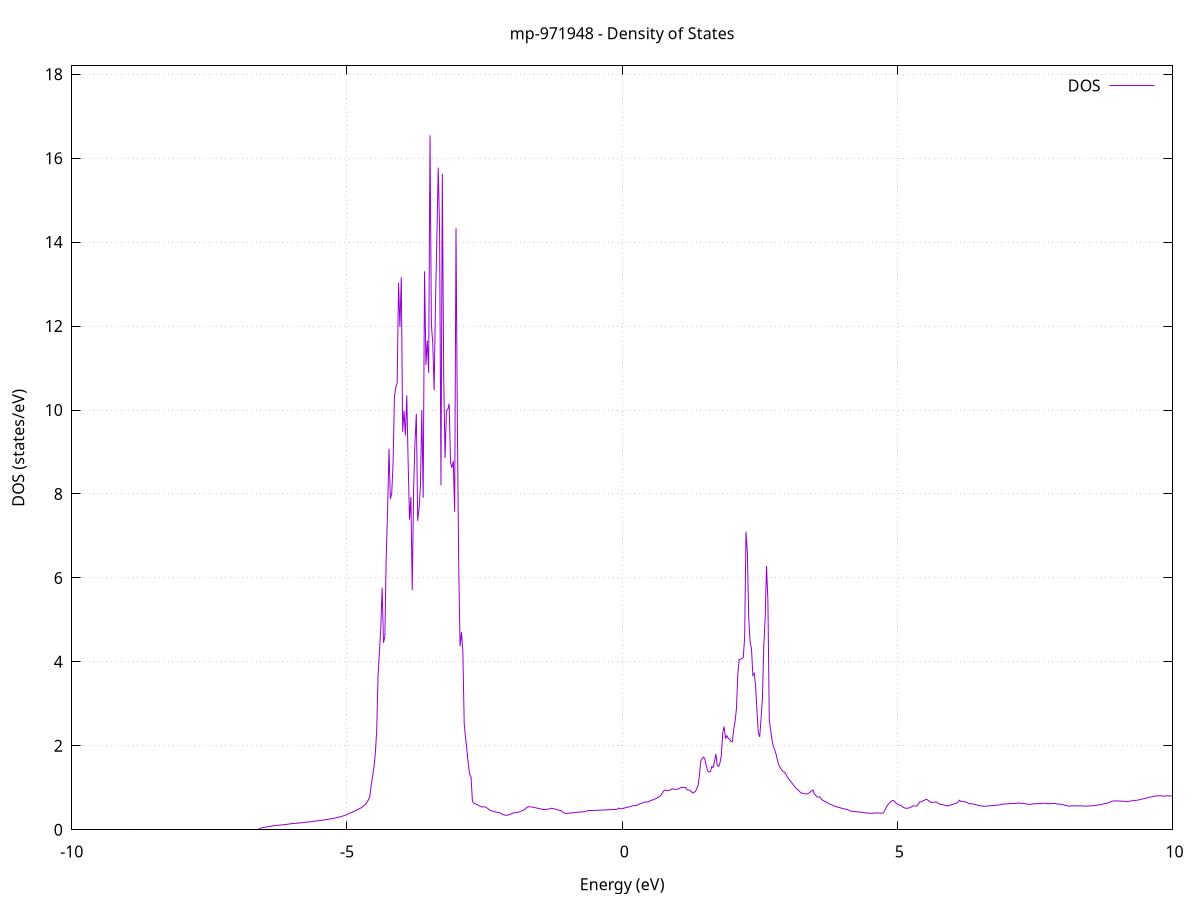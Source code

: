 set title 'mp-971948 - Density of States'
set xlabel 'Energy (eV)'
set ylabel 'DOS (states/eV)'
set grid
set xrange [-10:10]
set yrange [0:18.198]
set xzeroaxis lt -1
set terminal png size 800,600
set output 'mp-971948_dos_gnuplot.png'
plot '-' using 1:2 with lines title 'DOS'
-8.909500 0.000000
-8.884700 0.000000
-8.859800 0.000000
-8.835000 0.000000
-8.810100 0.000000
-8.785200 0.000000
-8.760400 0.000000
-8.735500 0.000000
-8.710700 0.000000
-8.685800 0.000000
-8.661000 0.000000
-8.636100 0.000000
-8.611300 0.000000
-8.586400 0.000000
-8.561500 0.000000
-8.536700 0.000000
-8.511800 0.000000
-8.487000 0.000000
-8.462100 0.000000
-8.437300 0.000000
-8.412400 0.000000
-8.387600 0.000000
-8.362700 0.000000
-8.337800 0.000000
-8.313000 0.000000
-8.288100 0.000000
-8.263300 0.000000
-8.238400 0.000000
-8.213600 0.000000
-8.188700 0.000000
-8.163900 0.000000
-8.139000 0.000000
-8.114100 0.000000
-8.089300 0.000000
-8.064400 0.000000
-8.039600 0.000000
-8.014700 0.000000
-7.989900 0.000000
-7.965000 0.000000
-7.940100 0.000000
-7.915300 0.000000
-7.890400 0.000000
-7.865600 0.000000
-7.840700 0.000000
-7.815900 0.000000
-7.791000 0.000000
-7.766200 0.000000
-7.741300 0.000000
-7.716400 0.000000
-7.691600 0.000000
-7.666700 0.000000
-7.641900 0.000000
-7.617000 0.000000
-7.592200 0.000000
-7.567300 0.000000
-7.542500 0.000000
-7.517600 0.000000
-7.492700 0.000000
-7.467900 0.000000
-7.443000 0.000000
-7.418200 0.000000
-7.393300 0.000000
-7.368500 0.000000
-7.343600 0.000000
-7.318800 0.000000
-7.293900 0.000000
-7.269000 0.000000
-7.244200 0.000000
-7.219300 0.000000
-7.194500 0.000000
-7.169600 0.000000
-7.144800 0.000000
-7.119900 0.000000
-7.095000 0.000000
-7.070200 0.000000
-7.045300 0.000000
-7.020500 0.000000
-6.995600 0.000000
-6.970800 0.000000
-6.945900 0.000000
-6.921100 0.000000
-6.896200 0.000000
-6.871300 0.000000
-6.846500 0.000000
-6.821600 0.000000
-6.796800 0.000000
-6.771900 0.000000
-6.747100 0.000000
-6.722200 0.000000
-6.697400 0.000000
-6.672500 0.000000
-6.647600 0.000000
-6.622800 0.003800
-6.597900 0.016600
-6.573100 0.035100
-6.548200 0.048500
-6.523400 0.052600
-6.498500 0.057500
-6.473700 0.063300
-6.448800 0.070200
-6.423900 0.073400
-6.399100 0.079800
-6.374200 0.086600
-6.349400 0.092800
-6.324500 0.096900
-6.299700 0.098900
-6.274800 0.102800
-6.250000 0.106800
-6.225100 0.110300
-6.200200 0.113600
-6.175400 0.117000
-6.150500 0.120400
-6.125700 0.124300
-6.100800 0.128300
-6.076000 0.132500
-6.051100 0.137000
-6.026200 0.141800
-6.001400 0.146000
-5.976500 0.149300
-5.951700 0.152100
-5.926800 0.154700
-5.902000 0.157500
-5.877100 0.160700
-5.852300 0.164000
-5.827400 0.167300
-5.802500 0.170700
-5.777700 0.174000
-5.752800 0.177700
-5.728000 0.181500
-5.703100 0.185500
-5.678300 0.189600
-5.653400 0.193800
-5.628600 0.198000
-5.603700 0.202400
-5.578800 0.206800
-5.554000 0.211200
-5.529100 0.215200
-5.504300 0.219000
-5.479400 0.223000
-5.454600 0.227300
-5.429700 0.231700
-5.404900 0.236400
-5.380000 0.241300
-5.355100 0.246400
-5.330300 0.251700
-5.305400 0.257100
-5.280600 0.262700
-5.255700 0.269100
-5.230900 0.276100
-5.206000 0.283200
-5.181100 0.290700
-5.156300 0.298500
-5.131400 0.306600
-5.106600 0.315100
-5.081700 0.324400
-5.056900 0.335400
-5.032000 0.347100
-5.007200 0.360600
-4.982300 0.378100
-4.957400 0.392500
-4.932600 0.403900
-4.907700 0.414200
-4.882900 0.433700
-4.858000 0.450900
-4.833200 0.466700
-4.808300 0.481800
-4.783500 0.496200
-4.758600 0.512200
-4.733700 0.530500
-4.708900 0.555800
-4.684000 0.584000
-4.659200 0.615900
-4.634300 0.659300
-4.609500 0.718200
-4.584600 0.794000
-4.559800 1.067300
-4.534900 1.252300
-4.510000 1.499900
-4.485200 1.807600
-4.460300 2.344700
-4.435500 3.669700
-4.410600 4.228100
-4.385800 4.796500
-4.360900 5.765600
-4.336100 4.452000
-4.311200 4.611300
-4.286300 6.543900
-4.261500 7.624300
-4.236600 9.077500
-4.211800 7.882200
-4.186900 8.010400
-4.162100 8.731900
-4.137200 10.322400
-4.112300 10.541700
-4.087500 10.644100
-4.062600 13.032400
-4.037800 11.977600
-4.012900 13.167300
-3.988100 9.483700
-3.963200 9.982300
-3.938400 9.394400
-3.913500 10.347600
-3.888600 8.760500
-3.863800 7.391700
-3.838900 7.930800
-3.814100 5.712100
-3.789200 8.090400
-3.764400 9.218900
-3.739500 9.911000
-3.714700 7.358700
-3.689800 7.649600
-3.664900 8.204100
-3.640100 9.996900
-3.615200 7.909200
-3.590400 13.304100
-3.565500 11.069200
-3.540700 11.659300
-3.515800 10.883400
-3.491000 16.543300
-3.466100 12.022000
-3.441200 11.606700
-3.416400 10.474600
-3.391500 12.553100
-3.366700 14.074800
-3.341800 15.774100
-3.317000 14.315700
-3.292100 8.211200
-3.267300 15.627400
-3.242400 10.808400
-3.217500 8.853200
-3.192700 9.975600
-3.167800 10.017800
-3.143000 10.145900
-3.118100 8.757500
-3.093300 8.623800
-3.068400 8.789000
-3.043500 7.577200
-3.018700 14.328100
-2.993800 9.642100
-2.969000 6.207200
-2.944100 4.366400
-2.919300 4.706800
-2.894400 4.241400
-2.869600 2.516800
-2.844700 2.190400
-2.819800 1.880300
-2.795000 1.553400
-2.770100 1.323200
-2.745300 1.252300
-2.720400 0.677700
-2.695600 0.634700
-2.670700 0.619800
-2.645900 0.604700
-2.621000 0.591800
-2.596100 0.566800
-2.571300 0.553700
-2.546400 0.545100
-2.521600 0.545400
-2.496700 0.547100
-2.471900 0.535300
-2.447000 0.510200
-2.422200 0.487900
-2.397300 0.466200
-2.372400 0.452300
-2.347600 0.441200
-2.322700 0.431500
-2.297900 0.423100
-2.273000 0.415200
-2.248200 0.409300
-2.223300 0.405700
-2.198400 0.384700
-2.173600 0.367400
-2.148700 0.356200
-2.123900 0.346500
-2.099000 0.345100
-2.074200 0.352400
-2.049300 0.362400
-2.024500 0.374000
-1.999600 0.392800
-1.974700 0.401300
-1.949900 0.406700
-1.925000 0.409200
-1.900200 0.414200
-1.875300 0.423300
-1.850500 0.435600
-1.825600 0.448300
-1.800800 0.460700
-1.775900 0.480300
-1.751000 0.510700
-1.726200 0.537600
-1.701300 0.548100
-1.676500 0.547000
-1.651600 0.545500
-1.626800 0.538300
-1.601900 0.532600
-1.577100 0.526000
-1.552200 0.517400
-1.527300 0.509800
-1.502500 0.504400
-1.477600 0.496400
-1.452800 0.487900
-1.427900 0.483200
-1.403100 0.484600
-1.378200 0.487300
-1.353400 0.490800
-1.328500 0.494600
-1.303600 0.507200
-1.278800 0.513400
-1.253900 0.505500
-1.229100 0.497200
-1.204200 0.488100
-1.179400 0.478400
-1.154500 0.467900
-1.129600 0.454600
-1.104800 0.455800
-1.079900 0.424700
-1.055100 0.402000
-1.030200 0.389900
-1.005400 0.390300
-0.980500 0.393700
-0.955700 0.396600
-0.930800 0.399200
-0.905900 0.402500
-0.881100 0.406400
-0.856200 0.410200
-0.831400 0.413900
-0.806500 0.417400
-0.781700 0.420700
-0.756800 0.423800
-0.732000 0.426800
-0.707100 0.428600
-0.682200 0.431600
-0.657400 0.438700
-0.632500 0.454900
-0.607700 0.458100
-0.582800 0.458800
-0.558000 0.459100
-0.533100 0.459700
-0.508300 0.460600
-0.483400 0.462500
-0.458500 0.463900
-0.433700 0.465100
-0.408800 0.465900
-0.384000 0.467900
-0.359100 0.470100
-0.334300 0.472400
-0.309400 0.474100
-0.284500 0.475600
-0.259700 0.477000
-0.234800 0.478300
-0.210000 0.479500
-0.185100 0.480600
-0.160300 0.482000
-0.135400 0.483700
-0.110600 0.486400
-0.085700 0.493000
-0.060800 0.518900
-0.036000 0.497300
-0.011100 0.502100
0.013700 0.508600
0.038600 0.517100
0.063400 0.525900
0.088300 0.534600
0.113100 0.541600
0.138000 0.547900
0.162900 0.557700
0.187700 0.572000
0.212600 0.574000
0.237400 0.575300
0.262300 0.578700
0.287100 0.595800
0.312000 0.616300
0.336800 0.625000
0.361700 0.633800
0.386600 0.644700
0.411400 0.658400
0.436300 0.667500
0.461100 0.659400
0.486000 0.671500
0.510800 0.690100
0.535700 0.706800
0.560500 0.711000
0.585400 0.727300
0.610300 0.742900
0.635100 0.757200
0.660000 0.774700
0.684800 0.800500
0.709700 0.834800
0.734500 0.882500
0.759400 0.932000
0.784300 0.946200
0.809100 0.929300
0.834000 0.935900
0.858800 0.941100
0.883700 0.955000
0.908500 0.979300
0.933400 0.966600
0.958200 0.962000
0.983100 0.966600
1.008000 0.967400
1.032800 0.979700
1.057700 0.999800
1.082500 1.013100
1.107400 1.010200
1.132200 1.007500
1.157100 1.003100
1.181900 0.949800
1.206800 0.945900
1.231700 0.937300
1.256500 0.913800
1.281400 0.874300
1.306200 0.892500
1.331100 0.909300
1.355900 0.977800
1.380800 1.063600
1.405600 1.309300
1.430500 1.649500
1.455400 1.695900
1.480200 1.731100
1.505100 1.674800
1.529900 1.519700
1.554800 1.402000
1.579600 1.375200
1.604500 1.388600
1.629300 1.506700
1.654200 1.481600
1.679100 1.637300
1.703900 1.806600
1.728800 1.528800
1.753600 1.508600
1.778500 1.597500
1.803300 1.787400
1.828200 2.313900
1.853100 2.457700
1.877900 2.170900
1.902800 2.244100
1.927600 2.175400
1.952500 2.160500
1.977300 2.105100
2.002200 2.096500
2.027000 2.389500
2.051900 2.580900
2.076800 2.878300
2.101600 3.707900
2.126500 4.056700
2.151300 4.066500
2.176200 4.074700
2.201000 4.103500
2.225900 4.583500
2.250700 7.100000
2.275600 6.591600
2.300500 5.022500
2.325300 4.477200
2.350200 4.311400
2.375000 3.680000
2.399900 3.728200
2.424700 3.432900
2.449600 2.833000
2.474400 2.310700
2.499300 2.210800
2.524200 2.651700
2.549000 3.125100
2.573900 4.393000
2.598700 5.038500
2.623600 6.286500
2.648400 5.462200
2.673300 2.614700
2.698200 2.367300
2.723000 2.146700
2.747900 1.975800
2.772700 1.898800
2.797600 1.798900
2.822400 1.646700
2.847300 1.543300
2.872100 1.478500
2.897000 1.427600
2.921900 1.392200
2.946700 1.372600
2.971600 1.334300
2.996400 1.273500
3.021300 1.219900
3.046100 1.176300
3.071000 1.132700
3.095800 1.096000
3.120700 1.054300
3.145600 1.009400
3.170400 0.977200
3.195300 0.948500
3.220100 0.917800
3.245000 0.881500
3.269800 0.868500
3.294700 0.870600
3.319500 0.859100
3.344400 0.852900
3.369300 0.856800
3.394100 0.872700
3.419000 0.903400
3.443800 0.925000
3.468700 0.947700
3.493500 0.847600
3.518400 0.816900
3.543200 0.782700
3.568100 0.782100
3.593000 0.782600
3.617800 0.730200
3.642700 0.705400
3.667500 0.687300
3.692400 0.670300
3.717200 0.657300
3.742100 0.632000
3.767000 0.617000
3.791800 0.601400
3.816700 0.589400
3.841500 0.572700
3.866400 0.560200
3.891200 0.549200
3.916100 0.538700
3.940900 0.531400
3.965800 0.522200
3.990700 0.512800
4.015500 0.504700
4.040400 0.495500
4.065200 0.492100
4.090100 0.483200
4.114900 0.470100
4.139800 0.455200
4.164600 0.440400
4.189500 0.436400
4.214400 0.433200
4.239200 0.431700
4.264100 0.430400
4.288900 0.427400
4.313800 0.421900
4.338600 0.416100
4.363500 0.410900
4.388300 0.407100
4.413200 0.403500
4.438100 0.400000
4.462900 0.398000
4.487800 0.396500
4.512600 0.395200
4.537500 0.394000
4.562300 0.394700
4.587200 0.397200
4.612100 0.403000
4.636900 0.401400
4.661800 0.399400
4.686600 0.397200
4.711500 0.393100
4.736300 0.399700
4.761200 0.434500
4.786000 0.500900
4.810900 0.562600
4.835800 0.610200
4.860600 0.643800
4.885500 0.675500
4.910300 0.694300
4.935200 0.695300
4.960000 0.654700
4.984900 0.624600
5.009700 0.604800
5.034600 0.587100
5.059500 0.588100
5.084300 0.554800
5.109200 0.533600
5.134000 0.519400
5.158900 0.512900
5.183700 0.512700
5.208600 0.518400
5.233400 0.535200
5.258300 0.545700
5.283200 0.567700
5.308000 0.568200
5.332900 0.563500
5.357700 0.574000
5.382600 0.615600
5.407400 0.659400
5.432300 0.664000
5.457100 0.688500
5.482000 0.694200
5.506900 0.715600
5.531700 0.724000
5.556600 0.704600
5.581400 0.675300
5.606300 0.657400
5.631100 0.650800
5.656000 0.652600
5.680900 0.657200
5.705700 0.663800
5.730600 0.636600
5.755400 0.620400
5.780300 0.608700
5.805100 0.602000
5.830000 0.596600
5.854800 0.587400
5.879700 0.576000
5.904600 0.573200
5.929400 0.576000
5.954300 0.581900
5.979100 0.591200
6.004000 0.603900
6.028800 0.618500
6.053700 0.622100
6.078500 0.638900
6.103400 0.657500
6.128300 0.703600
6.153100 0.676700
6.178000 0.676100
6.202800 0.676600
6.227700 0.668600
6.252500 0.655300
6.277400 0.643100
6.302200 0.624600
6.327100 0.620300
6.352000 0.617400
6.376800 0.614700
6.401700 0.605900
6.426500 0.599900
6.451400 0.588200
6.476200 0.577700
6.501100 0.574600
6.525900 0.566700
6.550800 0.567300
6.575700 0.562200
6.600500 0.560300
6.625400 0.562500
6.650200 0.568000
6.675100 0.571200
6.699900 0.574300
6.724800 0.576700
6.749700 0.578600
6.774500 0.580300
6.799400 0.585400
6.824200 0.589100
6.849100 0.589300
6.873900 0.596400
6.898800 0.610400
6.923600 0.610900
6.948500 0.613800
6.973400 0.617300
6.998200 0.617100
7.023100 0.621000
7.047900 0.622900
7.072800 0.623700
7.097600 0.625000
7.122500 0.626700
7.147300 0.629400
7.172200 0.629800
7.197100 0.644900
7.221900 0.632000
7.246800 0.630600
7.271600 0.629400
7.296500 0.626800
7.321300 0.621600
7.346200 0.615200
7.371000 0.608700
7.395900 0.605600
7.420800 0.606200
7.445600 0.608500
7.470500 0.618400
7.495300 0.620000
7.520200 0.621300
7.545000 0.622100
7.569900 0.623100
7.594800 0.624600
7.619600 0.626900
7.644500 0.630000
7.669300 0.634500
7.694200 0.623600
7.719000 0.622400
7.743900 0.620800
7.768700 0.620600
7.793600 0.621600
7.818500 0.623100
7.843300 0.625100
7.868200 0.627400
7.893000 0.618100
7.917900 0.613200
7.942700 0.610700
7.967600 0.607300
7.992400 0.603100
8.017300 0.593900
8.042200 0.585400
8.067000 0.578100
8.091900 0.570800
8.116700 0.565100
8.141600 0.561900
8.166400 0.573300
8.191300 0.571700
8.216100 0.570500
8.241000 0.569700
8.265900 0.568300
8.290700 0.568200
8.315600 0.568100
8.340400 0.568400
8.365300 0.568800
8.390100 0.563200
8.415000 0.563600
8.439800 0.564600
8.464700 0.566500
8.489600 0.568300
8.514400 0.570000
8.539300 0.571500
8.564100 0.573600
8.589000 0.576000
8.613800 0.580600
8.638700 0.586900
8.663600 0.594000
8.688400 0.600300
8.713300 0.605800
8.738100 0.613700
8.763000 0.622000
8.787800 0.624300
8.812700 0.632200
8.837500 0.647700
8.862400 0.660500
8.887300 0.672900
8.912100 0.684500
8.937000 0.683400
8.961800 0.688100
8.986700 0.688400
9.011500 0.685500
9.036400 0.685000
9.061200 0.681600
9.086100 0.680600
9.111000 0.678700
9.135800 0.676700
9.160700 0.675300
9.185500 0.675100
9.210400 0.677800
9.235200 0.683400
9.260100 0.689200
9.284900 0.695700
9.309800 0.698700
9.334700 0.701500
9.359500 0.704800
9.384400 0.711500
9.409200 0.719200
9.434100 0.727200
9.458900 0.734800
9.483800 0.742100
9.508700 0.748800
9.533500 0.756900
9.558400 0.769900
9.583200 0.775900
9.608100 0.780700
9.632900 0.787600
9.657800 0.793900
9.682600 0.801200
9.707500 0.807800
9.732400 0.809700
9.757200 0.810300
9.782100 0.810000
9.806900 0.804900
9.831800 0.803800
9.856600 0.801800
9.881500 0.802800
9.906300 0.814400
9.931200 0.807400
9.956100 0.804500
9.980900 0.806100
10.005800 0.803200
10.030600 0.799300
10.055500 0.797300
10.080300 0.789500
10.105200 0.785600
10.130000 0.785300
10.154900 0.784600
10.179800 0.780200
10.204600 0.735500
10.229500 0.725700
10.254300 0.720000
10.279200 0.716500
10.304000 0.717500
10.328900 0.722000
10.353700 0.719700
10.378600 0.717100
10.403500 0.715800
10.428300 0.714300
10.453200 0.713400
10.478000 0.713300
10.502900 0.717800
10.527700 0.727500
10.552600 0.730200
10.577500 0.729100
10.602300 0.720300
10.627200 0.709300
10.652000 0.697600
10.676900 0.685200
10.701700 0.674600
10.726600 0.665000
10.751400 0.661000
10.776300 0.664600
10.801200 0.668700
10.826000 0.671600
10.850900 0.671500
10.875700 0.669300
10.900600 0.666800
10.925400 0.662200
10.950300 0.656000
10.975100 0.649100
11.000000 0.662300
11.024900 0.640300
11.049700 0.632000
11.074600 0.627800
11.099400 0.624000
11.124300 0.637800
11.149100 0.662100
11.174000 0.672000
11.198800 0.686000
11.223700 0.660200
11.248600 0.651700
11.273400 0.651000
11.298300 0.661500
11.323100 0.658200
11.348000 0.646500
11.372800 0.641500
11.397700 0.663900
11.422500 0.674600
11.447400 0.678400
11.472300 0.683700
11.497100 0.687600
11.522000 0.697800
11.546800 0.706700
11.571700 0.713000
11.596500 0.718000
11.621400 0.723700
11.646300 0.729900
11.671100 0.737100
11.696000 0.765700
11.720800 0.777400
11.745700 0.779700
11.770500 0.794000
11.795400 0.766000
11.820200 0.775400
11.845100 0.780200
11.870000 0.781700
11.894800 0.780700
11.919700 0.778200
11.944500 0.775200
11.969400 0.774200
11.994200 0.777600
12.019100 0.790400
12.043900 0.758000
12.068800 0.751600
12.093700 0.747900
12.118500 0.746500
12.143400 0.747300
12.168200 0.745700
12.193100 0.755000
12.217900 0.770800
12.242800 0.791500
12.267600 0.817200
12.292500 0.848600
12.317400 0.888800
12.342200 0.894900
12.367100 0.864100
12.391900 0.848000
12.416800 0.838800
12.441600 0.833100
12.466500 0.827500
12.491400 0.824300
12.516200 0.820800
12.541100 0.824900
12.565900 0.841300
12.590800 0.856200
12.615600 0.846900
12.640500 0.837600
12.665300 0.827600
12.690200 0.817000
12.715100 0.812700
12.739900 0.808400
12.764800 0.802700
12.789600 0.799500
12.814500 0.801700
12.839300 0.807900
12.864200 0.817300
12.889000 0.820500
12.913900 0.815400
12.938800 0.815800
12.963600 0.815900
12.988500 0.812800
13.013300 0.811100
13.038200 0.810900
13.063000 0.814700
13.087900 0.834800
13.112700 0.921300
13.137600 0.927300
13.162500 0.849900
13.187300 0.852700
13.212200 0.857300
13.237000 0.863900
13.261900 0.869300
13.286700 0.872400
13.311600 0.873100
13.336400 0.873000
13.361300 0.872000
13.386200 0.872300
13.411000 0.875100
13.435900 0.880200
13.460700 0.927000
13.485600 0.933200
13.510400 0.909300
13.535300 0.888500
13.560200 0.870900
13.585000 0.855700
13.609900 0.844800
13.634700 0.839700
13.659600 0.842900
13.684400 0.841300
13.709300 0.851700
13.734100 0.862000
13.759000 0.859000
13.783900 0.859500
13.808700 0.857900
13.833600 0.861800
13.858400 0.873800
13.883300 0.887400
13.908100 0.894200
13.933000 0.903200
13.957800 0.902900
13.982700 0.901100
14.007600 0.895200
14.032400 0.884900
14.057300 0.875300
14.082100 0.854200
14.107000 0.845200
14.131800 0.839000
14.156700 0.832900
14.181500 0.826600
14.206400 0.829400
14.231300 0.844500
14.256100 0.855700
14.281000 0.851500
14.305800 0.852700
14.330700 0.857300
14.355500 0.860000
14.380400 0.862400
14.405200 0.866500
14.430100 0.870400
14.455000 0.877400
14.479800 0.890900
14.504700 0.898300
14.529500 0.890800
14.554400 0.869000
14.579200 0.854700
14.604100 0.845300
14.629000 0.840900
14.653800 0.839900
14.678700 0.841600
14.703500 0.855000
14.728400 0.874400
14.753200 0.879600
14.778100 0.886400
14.802900 0.894000
14.827800 0.903700
14.852700 0.914700
14.877500 0.926300
14.902400 0.940700
14.927200 0.964100
14.952100 0.946700
14.976900 0.879100
15.001800 0.818400
15.026600 0.782200
15.051500 0.780500
15.076400 0.795700
15.101200 0.819300
15.126100 0.831900
15.150900 0.816900
15.175800 0.791100
15.200600 0.778900
15.225500 0.784000
15.250300 0.789000
15.275200 0.790700
15.300100 0.794900
15.324900 0.800900
15.349800 0.813900
15.374600 0.820100
15.399500 0.824200
15.424300 0.828600
15.449200 0.831300
15.474100 0.839300
15.498900 0.853300
15.523800 0.869700
15.548600 0.868700
15.573500 0.871500
15.598300 0.883000
15.623200 0.882500
15.648000 0.876200
15.672900 0.868200
15.697800 0.863400
15.722600 0.863500
15.747500 0.862500
15.772300 0.863600
15.797200 0.865500
15.822000 0.870600
15.846900 0.875700
15.871700 0.880100
15.896600 0.882800
15.921500 0.881800
15.946300 0.880300
15.971200 0.877400
15.996000 0.876000
16.020900 0.885900
16.045700 0.920600
16.070600 0.844200
16.095400 0.842000
16.120300 0.839300
16.145200 0.837000
16.170000 0.871100
16.194900 0.872300
16.219700 0.867900
16.244600 0.868500
16.269400 0.869900
16.294300 0.871200
16.319100 0.873200
16.344000 0.868700
16.368900 0.867500
16.393700 0.868200
16.418600 0.883800
16.443400 0.873600
16.468300 0.865900
16.493100 0.856200
16.518000 0.852900
16.542900 0.849900
16.567700 0.845300
16.592600 0.847200
16.617400 0.838000
16.642300 0.827600
16.667100 0.816300
16.692000 0.805400
16.716800 0.795000
16.741700 0.781100
16.766600 0.769600
16.791400 0.759300
16.816300 0.751000
16.841100 0.742100
16.866000 0.734500
16.890800 0.727600
16.915700 0.722700
16.940500 0.718800
16.965400 0.717500
16.990300 0.717100
17.015100 0.718000
17.040000 0.717600
17.064800 0.718000
17.089700 0.717800
17.114500 0.718400
17.139400 0.719600
17.164200 0.720200
17.189100 0.720800
17.214000 0.722100
17.238800 0.723100
17.263700 0.725500
17.288500 0.732700
17.313400 0.738100
17.338200 0.740900
17.363100 0.739900
17.388000 0.739700
17.412800 0.741400
17.437700 0.743800
17.462500 0.747900
17.487400 0.762600
17.512200 0.804300
17.537100 0.790300
17.561900 0.790200
17.586800 0.781300
17.611700 0.771000
17.636500 0.756700
17.661400 0.750300
17.686200 0.744400
17.711100 0.738300
17.735900 0.741100
17.760800 0.735500
17.785600 0.731900
17.810500 0.731500
17.835400 0.735300
17.860200 0.739100
17.885100 0.743500
17.909900 0.748500
17.934800 0.750200
17.959600 0.742500
17.984500 0.739200
18.009300 0.715000
18.034200 0.702400
18.059100 0.690800
18.083900 0.679700
18.108800 0.674200
18.133600 0.674400
18.158500 0.671700
18.183300 0.671400
18.208200 0.674200
18.233000 0.677300
18.257900 0.681700
18.282800 0.687500
18.307600 0.693300
18.332500 0.695700
18.357300 0.697400
18.382200 0.699200
18.407000 0.700900
18.431900 0.703300
18.456800 0.706500
18.481600 0.704800
18.506500 0.707800
18.531300 0.714600
18.556200 0.724700
18.581000 0.715200
18.605900 0.703000
18.630700 0.695600
18.655600 0.696000
18.680500 0.698000
18.705300 0.690100
18.730200 0.685200
18.755000 0.682900
18.779900 0.681600
18.804700 0.682500
18.829600 0.680700
18.854400 0.679600
18.879300 0.685700
18.904200 0.696100
18.929000 0.699300
18.953900 0.702200
18.978700 0.707800
19.003600 0.711600
19.028400 0.713600
19.053300 0.713500
19.078100 0.716100
19.103000 0.717000
19.127900 0.717600
19.152700 0.718700
19.177600 0.721200
19.202400 0.723300
19.227300 0.724100
19.252100 0.728900
19.277000 0.735900
19.301800 0.746400
19.326700 0.759700
19.351600 0.760300
19.376400 0.763300
19.401300 0.765900
19.426100 0.766400
19.451000 0.767200
19.475800 0.772200
19.500700 0.778100
19.525600 0.783100
19.550400 0.787000
19.575300 0.792600
19.600100 0.787200
19.625000 0.784500
19.649800 0.784300
19.674700 0.785400
19.699500 0.789800
19.724400 0.797600
19.749300 0.806000
19.774100 0.817100
19.799000 0.825400
19.823800 0.832500
19.848700 0.840300
19.873500 0.850500
19.898400 0.853100
19.923200 0.864100
19.948100 0.874900
19.973000 0.886400
19.997800 0.895500
20.022700 0.915400
20.047500 0.927400
20.072400 0.937000
20.097200 0.944100
20.122100 0.948600
20.146900 0.961900
20.171800 0.972400
20.196700 0.979000
20.221500 0.997900
20.246400 0.978400
20.271200 0.947300
20.296100 0.929000
20.320900 0.909500
20.345800 0.893600
20.370700 0.887900
20.395500 0.883700
20.420400 0.877400
20.445200 0.869900
20.470100 0.862400
20.494900 0.859900
20.519800 0.893300
20.544600 0.890200
20.569500 0.875100
20.594400 0.865100
20.619200 0.862700
20.644100 0.861700
20.668900 0.861500
20.693800 0.862400
20.718600 0.864800
20.743500 0.869900
20.768300 0.879100
20.793200 0.882500
20.818100 0.885500
20.842900 0.889800
20.867800 0.896500
20.892600 0.902400
20.917500 0.898100
20.942300 0.902000
20.967200 0.908200
20.992000 0.917300
21.016900 0.928500
21.041800 0.942800
21.066600 0.958800
21.091500 0.973800
21.116300 0.992400
21.141200 1.011200
21.166000 1.028800
21.190900 1.050900
21.215700 1.057500
21.240600 1.058700
21.265500 1.056500
21.290300 1.045600
21.315200 1.086300
21.340000 1.104900
21.364900 1.118100
21.389700 1.115500
21.414600 1.009700
21.439500 0.995200
21.464300 0.987000
21.489200 0.980100
21.514000 0.983800
21.538900 0.983600
21.563700 0.987700
21.588600 0.988800
21.613400 0.985900
21.638300 0.980300
21.663200 0.979400
21.688000 0.979400
21.712900 0.987900
21.737700 0.981000
21.762600 0.967300
21.787400 0.956000
21.812300 0.947800
21.837100 0.942600
21.862000 0.936900
21.886900 0.935600
21.911700 0.947200
21.936600 0.960600
21.961400 0.980200
21.986300 1.001100
22.011100 1.022100
22.036000 1.046500
22.060800 1.067300
22.085700 1.079600
22.110600 1.083700
22.135400 1.087000
22.160300 1.060400
22.185100 1.060000
22.210000 1.056500
22.234800 1.084500
22.259700 1.062400
22.284600 1.038000
22.309400 1.024100
22.334300 1.000100
22.359100 0.983800
22.384000 0.975400
22.408800 0.947600
22.433700 0.939900
22.458500 0.935900
22.483400 0.934500
22.508300 0.936600
22.533100 0.937100
22.558000 0.939900
22.582800 0.937500
22.607700 0.930400
22.632500 0.931300
22.657400 0.932200
22.682200 0.941400
22.707100 0.952500
22.732000 0.955200
22.756800 0.962100
22.781700 0.973400
22.806500 0.983700
22.831400 0.992400
22.856200 0.998400
22.881100 1.011800
22.905900 1.022400
22.930800 1.031500
22.955700 1.045000
22.980500 1.061600
23.005400 1.059400
23.030200 1.045300
23.055100 1.044100
23.079900 1.049300
23.104800 1.051900
23.129600 1.057300
23.154500 1.064600
23.179400 1.079100
23.204200 1.103000
23.229100 1.129800
23.253900 1.157300
23.278800 1.175600
23.303600 1.180300
23.328500 1.172300
23.353400 1.154300
23.378200 1.133400
23.403100 1.115000
23.427900 1.109800
23.452800 1.119700
23.477600 1.139500
23.502500 1.162100
23.527300 1.179900
23.552200 1.215300
23.577100 1.192500
23.601900 1.128300
23.626800 1.074500
23.651600 1.058500
23.676500 1.032600
23.701300 1.005400
23.726200 1.005400
23.751000 0.968800
23.775900 0.928400
23.800800 0.890600
23.825600 0.865500
23.850500 0.839500
23.875300 0.809500
23.900200 0.789800
23.925000 0.779400
23.949900 0.773300
23.974700 0.770500
23.999600 0.771700
24.024500 0.781400
24.049300 0.795600
24.074200 0.815300
24.099000 0.840500
24.123900 0.881600
24.148700 0.903500
24.173600 0.957200
24.198400 0.952500
24.223300 0.950000
24.248200 0.980400
24.273000 0.987300
24.297900 0.994200
24.322700 0.926300
24.347600 0.905300
24.372400 0.910200
24.397300 0.915500
24.422200 0.920500
24.447000 0.922300
24.471900 0.924200
24.496700 0.922400
24.521600 0.921500
24.546400 0.919600
24.571300 0.920400
24.596100 0.927500
24.621000 0.937500
24.645900 0.949800
24.670700 0.957900
24.695600 0.962900
24.720400 0.970500
24.745300 0.979900
24.770100 0.990500
24.795000 1.028800
24.819800 1.045400
24.844700 1.045900
24.869600 1.041200
24.894400 1.034000
24.919300 1.024300
24.944100 1.018700
24.969000 1.019400
24.993800 1.019800
25.018700 1.002000
25.043500 0.965700
25.068400 0.951800
25.093300 0.940500
25.118100 0.935300
25.143000 0.937200
25.167800 0.961000
25.192700 0.992600
25.217500 1.058600
25.242400 1.103400
25.267300 1.145200
25.292100 1.174300
25.317000 1.214100
25.341800 1.279400
25.366700 1.303700
25.391500 1.317200
25.416400 1.360100
25.441200 1.359200
25.466100 1.335100
25.491000 1.296000
25.515800 1.252200
25.540700 1.229500
25.565500 1.193100
25.590400 1.165600
25.615200 1.133400
25.640100 1.096300
25.664900 1.050500
25.689800 1.001900
25.714700 0.972000
25.739500 0.957000
25.764400 0.950800
25.789200 0.946300
25.814100 0.939900
25.838900 0.937200
25.863800 0.917000
25.888600 0.889700
25.913500 0.881500
25.938400 0.882400
25.963200 0.877900
25.988100 0.878100
26.012900 0.890800
26.037800 0.904500
26.062600 0.921800
26.087500 0.945600
26.112300 0.973500
26.137200 1.007700
26.162100 1.022900
26.186900 1.042500
26.211800 1.044200
26.236600 1.011400
26.261500 0.986900
26.286300 0.968700
26.311200 0.951200
26.336100 0.937700
26.360900 0.924100
26.385800 0.914000
26.410600 0.906200
26.435500 0.927000
26.460300 0.913400
26.485200 0.904700
26.510000 0.902100
26.534900 0.899100
26.559800 0.895600
26.584600 0.897500
26.609500 0.920700
26.634300 0.953300
26.659200 0.909800
26.684000 0.893400
26.708900 0.888000
26.733700 0.888600
26.758600 0.892500
26.783500 0.913500
26.808300 0.914200
26.833200 0.911900
26.858000 0.927500
26.882900 0.938500
26.907700 0.921600
26.932600 0.913600
26.957400 0.911600
26.982300 0.912200
27.007200 0.913400
27.032000 0.913800
27.056900 0.913400
27.081700 0.912500
27.106600 0.914400
27.131400 0.916100
27.156300 0.915700
27.181200 0.919800
27.206000 0.917100
27.230900 0.913100
27.255700 0.908800
27.280600 0.905400
27.305400 0.902500
27.330300 0.899900
27.355100 0.896200
27.380000 0.887900
27.404900 0.889300
27.429700 0.868400
27.454600 0.859900
27.479400 0.853500
27.504300 0.849700
27.529100 0.846900
27.554000 0.841000
27.578800 0.834400
27.603700 0.821200
27.628600 0.813000
27.653400 0.804100
27.678300 0.796800
27.703100 0.786900
27.728000 0.756400
27.752800 0.753700
27.777700 0.752000
27.802500 0.748100
27.827400 0.746300
27.852300 0.747100
27.877100 0.750200
27.902000 0.755400
27.926800 0.757900
27.951700 0.762600
27.976500 0.770600
28.001400 0.772600
28.026200 0.786700
28.051100 0.802200
28.076000 0.836300
28.100800 0.875300
28.125700 0.887700
28.150500 0.908000
28.175400 0.902700
28.200200 0.910500
28.225100 0.910100
28.250000 0.918100
28.274800 0.927800
28.299700 0.942200
28.324500 0.959600
28.349400 0.995700
28.374200 1.064200
28.399100 1.038200
28.423900 1.021700
28.448800 1.007500
28.473700 1.033000
28.498500 1.048300
28.523400 1.051000
28.548200 1.042500
28.573100 1.025300
28.597900 1.013400
28.622800 1.009600
28.647600 0.984500
28.672500 0.967400
28.697400 0.952600
28.722200 0.941100
28.747100 0.939900
28.771900 0.930000
28.796800 0.959500
28.821600 0.921200
28.846500 0.900400
28.871300 0.890500
28.896200 0.884200
28.921100 0.882400
28.945900 0.881300
28.970800 0.880000
28.995600 0.878800
29.020500 0.879000
29.045300 0.879000
29.070200 0.881300
29.095000 0.890100
29.119900 0.896400
29.144800 0.903100
29.169600 0.912400
29.194500 0.910700
29.219300 0.915100
29.244200 0.924900
29.269000 0.949000
29.293900 0.942700
29.318800 0.961500
29.343600 0.982100
29.368500 1.000700
29.393300 1.017200
29.418200 1.034500
29.443000 1.049900
29.467900 1.038200
29.492700 1.044400
29.517600 1.068100
29.542500 1.106300
29.567300 1.150900
29.592200 1.200900
29.617000 1.238200
29.641900 1.216700
29.666700 1.192800
29.691600 1.202100
29.716400 1.242700
29.741300 1.256600
29.766200 1.261300
29.791000 1.258300
29.815900 1.261100
29.840700 1.263600
29.865600 1.270300
29.890400 1.246200
29.915300 1.204600
29.940100 1.191700
29.965000 1.185000
29.989900 1.183200
30.014700 1.199500
30.039600 1.188500
30.064400 1.152100
30.089300 1.130000
30.114100 1.111400
30.139000 1.087300
30.163900 1.038200
30.188700 1.013600
30.213600 0.992100
30.238400 0.982100
30.263300 0.975300
30.288100 0.970600
30.313000 0.967200
30.337800 0.963400
30.362700 0.964900
30.387600 0.972800
30.412400 0.988200
30.437300 1.007900
30.462100 1.020800
30.487000 1.026100
30.511800 1.035900
30.536700 1.037000
30.561500 1.035400
30.586400 1.034500
30.611300 1.038200
30.636100 1.038300
30.661000 1.038000
30.685800 1.037200
30.710700 1.031700
30.735500 1.018500
30.760400 1.003400
30.785200 0.993400
30.810100 0.980100
30.835000 0.965300
30.859800 0.954800
30.884700 0.948400
30.909500 0.943400
30.934400 0.945900
30.959200 0.937800
30.984100 0.933800
31.008900 0.930700
31.033800 0.931400
31.058700 0.934200
31.083500 0.941600
31.108400 0.949200
31.133200 0.958000
31.158100 0.967200
31.182900 0.977700
31.207800 0.987500
31.232700 0.997300
31.257500 1.009100
31.282400 1.022500
31.307200 1.040100
31.332100 1.058500
31.356900 1.071300
31.381800 1.078300
31.406600 1.084100
31.431500 1.083000
31.456400 1.086300
31.481200 1.088200
31.506100 1.089600
31.530900 1.093900
31.555800 1.099900
31.580600 1.102400
31.605500 1.093000
31.630300 1.078500
31.655200 1.065000
31.680100 1.065000
31.704900 1.061300
31.729800 1.038100
31.754600 1.034900
31.779500 1.031100
31.804300 1.027200
31.829200 1.021300
31.854000 1.013000
31.878900 1.009900
31.903800 1.015800
31.928600 1.084100
31.953500 1.055000
31.978300 1.058600
32.003200 1.049800
32.028000 1.040000
32.052900 1.035700
32.077800 1.026500
32.102600 1.015300
32.127500 1.001400
32.152300 0.984800
32.177200 0.966400
32.202000 0.947800
32.226900 0.930700
32.251700 0.917300
32.276600 0.898800
32.301500 0.881100
32.326300 0.861200
32.351200 0.846500
32.376000 0.829900
32.400900 0.818100
32.425700 0.809800
32.450600 0.794000
32.475400 0.787900
32.500300 0.785300
32.525200 0.785400
32.550000 0.787200
32.574900 0.787800
32.599700 0.788600
32.624600 0.790400
32.649400 0.793800
32.674300 0.796000
32.699100 0.806100
32.724000 0.798900
32.748900 0.785400
32.773700 0.782000
32.798600 0.786500
32.823400 0.791500
32.848300 0.793700
32.873100 0.792800
32.898000 0.796200
32.922800 0.798500
32.947700 0.803200
32.972600 0.809600
32.997400 0.811400
33.022300 0.809100
33.047100 0.824700
33.072000 0.828000
33.096800 0.823100
33.121700 0.752300
33.146600 0.726600
33.171400 0.695400
33.196300 0.668300
33.221100 0.646900
33.246000 0.629100
33.270800 0.613600
33.295700 0.596600
33.320500 0.579400
33.345400 0.562700
33.370300 0.548600
33.395100 0.535800
33.420000 0.524000
33.444800 0.513300
33.469700 0.503500
33.494500 0.494500
33.519400 0.486000
33.544200 0.478200
33.569100 0.471400
33.594000 0.465000
33.618800 0.459700
33.643700 0.457500
33.668500 0.456000
33.693400 0.455100
33.718200 0.454400
33.743100 0.462200
33.767900 0.464300
33.792800 0.456800
33.817700 0.448800
33.842500 0.440300
33.867400 0.429500
33.892200 0.416800
33.917100 0.401700
33.941900 0.385300
33.966800 0.368800
33.991600 0.353900
34.016500 0.338300
34.041400 0.323500
34.066200 0.303900
34.091100 0.268900
34.115900 0.247000
34.140800 0.232400
34.165600 0.199100
34.190500 0.167500
34.215400 0.153600
34.240200 0.148800
34.265100 0.144700
34.289900 0.140900
34.314800 0.137100
34.339600 0.133000
34.364500 0.128900
34.389300 0.125700
34.414200 0.122800
34.439100 0.120000
34.463900 0.117300
34.488800 0.114400
34.513600 0.111400
34.538500 0.108800
34.563300 0.106600
34.588200 0.104700
34.613000 0.102800
34.637900 0.101000
34.662800 0.099300
34.687600 0.097600
34.712500 0.096000
34.737300 0.094500
34.762200 0.093000
34.787000 0.091800
34.811900 0.090600
34.836700 0.089300
34.861600 0.088200
34.886500 0.087000
34.911300 0.085800
34.936200 0.084700
34.961000 0.083600
34.985900 0.082500
35.010700 0.081500
35.035600 0.080400
35.060500 0.079400
35.085300 0.078400
35.110200 0.077500
35.135000 0.076500
35.159900 0.075700
35.184700 0.075000
35.209600 0.074400
35.234400 0.073800
35.259300 0.073200
35.284200 0.072700
35.309000 0.072200
35.333900 0.071700
35.358700 0.071200
35.383600 0.070800
35.408400 0.070300
35.433300 0.069900
35.458100 0.068900
35.483000 0.068300
35.507900 0.068000
35.532700 0.068000
35.557600 0.068100
35.582400 0.067900
35.607300 0.067400
35.632100 0.066500
35.657000 0.065400
35.681800 0.064000
35.706700 0.062400
35.731600 0.060800
35.756400 0.059400
35.781300 0.058100
35.806100 0.056900
35.831000 0.055900
35.855800 0.054900
35.880700 0.054000
35.905500 0.053000
35.930400 0.052700
35.955300 0.052500
35.980100 0.052100
36.005000 0.051400
36.029800 0.050500
36.054700 0.050600
36.079500 0.049700
36.104400 0.048400
36.129300 0.046600
36.154100 0.045500
36.179000 0.047000
36.203800 0.045500
36.228700 0.041800
36.253500 0.041200
36.278400 0.040600
36.303200 0.040100
36.328100 0.039500
36.353000 0.039000
36.377800 0.038400
36.402700 0.037800
36.427500 0.037300
36.452400 0.036700
36.477200 0.036100
36.502100 0.035600
36.526900 0.035000
36.551800 0.034400
36.576700 0.033900
36.601500 0.033300
36.626400 0.032800
36.651200 0.032200
36.676100 0.031600
36.700900 0.031100
36.725800 0.030500
36.750600 0.030000
36.775500 0.028600
36.800400 0.028100
36.825200 0.027600
36.850100 0.027100
36.874900 0.026700
36.899800 0.026200
36.924600 0.025700
36.949500 0.025200
36.974300 0.024700
36.999200 0.024300
37.024100 0.023800
37.048900 0.024000
37.073800 0.027200
37.098600 0.028900
37.123500 0.029000
37.148300 0.030100
37.173200 0.031600
37.198100 0.031900
37.222900 0.031200
37.247800 0.029300
37.272600 0.026200
37.297500 0.023500
37.322300 0.021500
37.347200 0.019300
37.372000 0.016900
37.396900 0.014800
37.421800 0.013100
37.446600 0.012800
37.471500 0.012600
37.496300 0.012400
37.521200 0.012100
37.546000 0.011900
37.570900 0.011700
37.595700 0.011500
37.620600 0.011300
37.645500 0.011100
37.670300 0.010900
37.695200 0.010700
37.720000 0.010500
37.744900 0.010300
37.769700 0.010200
37.794600 0.010000
37.819400 0.009800
37.844300 0.009600
37.869200 0.009300
37.894000 0.009100
37.918900 0.008800
37.943700 0.008500
37.968600 0.008200
37.993400 0.007800
38.018300 0.007500
38.043200 0.007100
38.068000 0.006700
38.092900 0.006300
38.117700 0.005800
38.142600 0.005400
38.167400 0.004900
38.192300 0.004800
38.217100 0.005300
38.242000 0.004500
38.266900 0.003800
38.291700 0.003200
38.316600 0.002600
38.341400 0.002000
38.366300 0.001600
38.391100 0.001100
38.416000 0.000800
38.440800 0.000500
38.465700 0.000300
38.490600 0.000100
38.515400 0.000000
38.540300 0.000000
38.565100 0.000000
38.590000 0.000000
38.614800 0.000000
38.639700 0.000000
38.664500 0.000000
38.689400 0.000000
38.714300 0.000000
38.739100 0.000000
38.764000 0.000000
38.788800 0.000000
38.813700 0.000000
38.838500 0.000000
38.863400 0.000000
38.888200 0.000000
38.913100 0.000000
38.938000 0.000000
38.962800 0.000000
38.987700 0.000000
39.012500 0.000000
39.037400 0.000000
39.062200 0.000000
39.087100 0.000000
39.112000 0.000000
39.136800 0.000000
39.161700 0.000000
39.186500 0.000000
39.211400 0.000000
39.236200 0.000000
39.261100 0.000000
39.285900 0.000000
39.310800 0.000000
39.335700 0.000000
39.360500 0.000000
39.385400 0.000000
39.410200 0.000000
39.435100 0.000000
39.459900 0.000000
39.484800 0.000000
39.509600 0.000000
39.534500 0.000000
39.559400 0.000000
39.584200 0.000000
39.609100 0.000000
39.633900 0.000000
39.658800 0.000000
39.683600 0.000000
39.708500 0.000000
39.733300 0.000000
39.758200 0.000000
39.783100 0.000000
39.807900 0.000000
39.832800 0.000000
39.857600 0.000000
39.882500 0.000000
39.907300 0.000000
39.932200 0.000000
39.957100 0.000000
39.981900 0.000000
40.006800 0.000000
40.031600 0.000000
40.056500 0.000000
40.081300 0.000000
40.106200 0.000000
40.131000 0.000000
40.155900 0.000000
40.180800 0.000000
40.205600 0.000000
40.230500 0.000000
40.255300 0.000000
40.280200 0.000000
40.305000 0.000000
40.329900 0.000000
40.354700 0.000000
40.379600 0.000000
40.404500 0.000000
40.429300 0.000000
40.454200 0.000000
40.479000 0.000000
40.503900 0.000000
40.528700 0.000000
40.553600 0.000000
40.578400 0.000000
40.603300 0.000000
40.628200 0.000000
40.653000 0.000000
40.677900 0.000000
40.702700 0.000000
40.727600 0.000000
40.752400 0.000000
40.777300 0.000000
40.802100 0.000000
e
